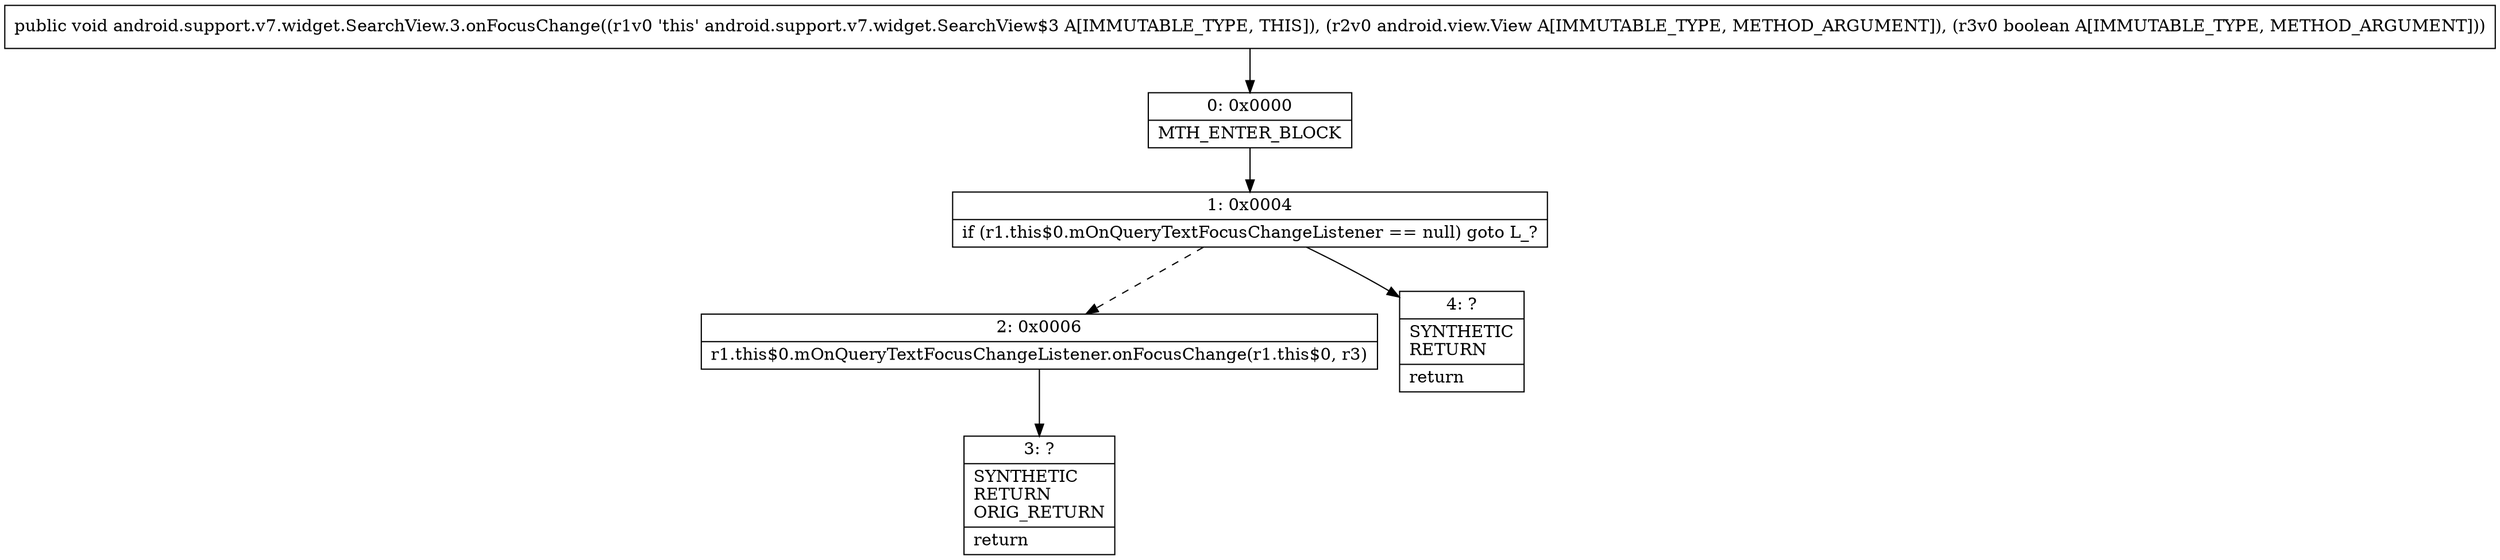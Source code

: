 digraph "CFG forandroid.support.v7.widget.SearchView.3.onFocusChange(Landroid\/view\/View;Z)V" {
Node_0 [shape=record,label="{0\:\ 0x0000|MTH_ENTER_BLOCK\l}"];
Node_1 [shape=record,label="{1\:\ 0x0004|if (r1.this$0.mOnQueryTextFocusChangeListener == null) goto L_?\l}"];
Node_2 [shape=record,label="{2\:\ 0x0006|r1.this$0.mOnQueryTextFocusChangeListener.onFocusChange(r1.this$0, r3)\l}"];
Node_3 [shape=record,label="{3\:\ ?|SYNTHETIC\lRETURN\lORIG_RETURN\l|return\l}"];
Node_4 [shape=record,label="{4\:\ ?|SYNTHETIC\lRETURN\l|return\l}"];
MethodNode[shape=record,label="{public void android.support.v7.widget.SearchView.3.onFocusChange((r1v0 'this' android.support.v7.widget.SearchView$3 A[IMMUTABLE_TYPE, THIS]), (r2v0 android.view.View A[IMMUTABLE_TYPE, METHOD_ARGUMENT]), (r3v0 boolean A[IMMUTABLE_TYPE, METHOD_ARGUMENT])) }"];
MethodNode -> Node_0;
Node_0 -> Node_1;
Node_1 -> Node_2[style=dashed];
Node_1 -> Node_4;
Node_2 -> Node_3;
}

